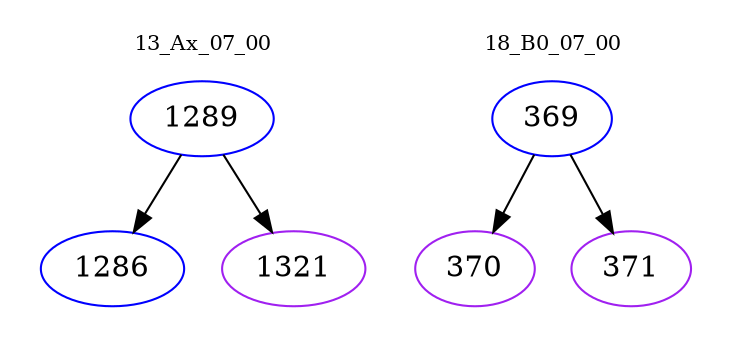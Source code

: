 digraph{
subgraph cluster_0 {
color = white
label = "13_Ax_07_00";
fontsize=10;
T0_1289 [label="1289", color="blue"]
T0_1289 -> T0_1286 [color="black"]
T0_1286 [label="1286", color="blue"]
T0_1289 -> T0_1321 [color="black"]
T0_1321 [label="1321", color="purple"]
}
subgraph cluster_1 {
color = white
label = "18_B0_07_00";
fontsize=10;
T1_369 [label="369", color="blue"]
T1_369 -> T1_370 [color="black"]
T1_370 [label="370", color="purple"]
T1_369 -> T1_371 [color="black"]
T1_371 [label="371", color="purple"]
}
}
